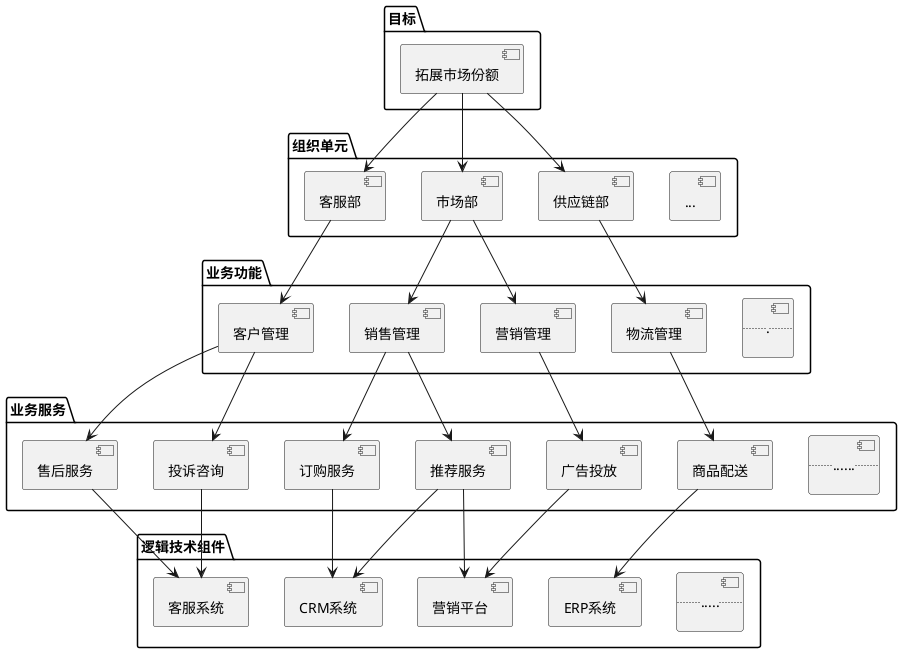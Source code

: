 @startuml

'title 电商公司业务足迹图
'参考材料 https://support.unicomsi.com/manuals/systemarchitect/114100/starthelp.html#page/Architecting_and_designing/TOGAF1547834.html

package "目标" {
  [拓展市场份额]
}

package "组织单元" {
  [...]
  [供应链部]
  [市场部]
  [客服部]
}

package "业务功能" {
   [.....]
  [营销管理]
  [销售管理]
  [客户管理]
  [物流管理]
  
 
}

package "业务服务" {
  [..........]
  [广告投放]
  [推荐服务]
  [订购服务]
  [商品配送]
  [售后服务]
  [投诉咨询]
  
}

package "逻辑技术组件" {
  [.........]
  [营销平台]
  [CRM系统]
  [客服系统]
  [ERP系统]
}

[拓展市场份额] --> [供应链部]
[拓展市场份额] --> [市场部]
[拓展市场份额] --> [客服部]

[市场部]--> [营销管理]
[市场部]--> [销售管理]

 [客服部]-->[客户管理]
 [供应链部]-->[物流管理]

[营销管理]-->[广告投放]
[销售管理]-->[推荐服务]
[销售管理]-->[订购服务]

[客户管理]-->[售后服务]
[客户管理]--> [投诉咨询]

[物流管理]-->[商品配送]


/'[市场部] --> [广告投放]
[市场部] --> [经营分析]
[市场部] --> [推荐服务]
[市场部] --> [订购服务]

[客服部]--> [售后服务]
[客服部]--> [投诉咨询]

[供应链部]-->[ERP服务]'/

[广告投放]-->[营销平台]
[推荐服务]-->[营销平台]
[推荐服务]-->[CRM系统]
[订购服务]-->[CRM系统]
[售后服务]-->[客服系统]
[投诉咨询]-->[客服系统]
[商品配送]-->[ERP系统]


/'
[增加销售额] --> [市场营销部]
[提高客户满意度] --> [客服部]
[拓展市场份额] --> [销售部]
[优化运营效率] --> [技术部]

[市场营销部] --> [产品展示]
[销售部] --> [订单管理]
[客服部] --> [客户咨询与支持]
[技术部] --> [技术支持与维护]

[产品展示] --> [商品搜索与推荐]
[订单管理] --> [购物车管理]
[客户咨询与支持] --> [在线客服答疑]
[技术支持与维护] --> [网站性能优化]

[商品搜索与推荐] --> [人工智能搜索引擎]
[购物车管理] --> [数据库管理系统]
[在线客服答疑] --> [客服聊天机器人]
[网站性能优化] --> [云计算平台]'/

@enduml

